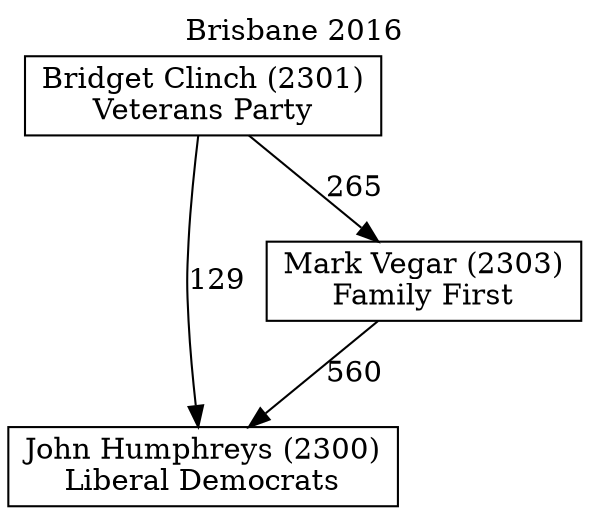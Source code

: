 // House preference flow
digraph "John Humphreys (2300)_Brisbane_2016" {
	graph [label="Brisbane 2016" labelloc=t mclimit=10]
	node [shape=box]
	"John Humphreys (2300)" [label="John Humphreys (2300)
Liberal Democrats"]
	"Bridget Clinch (2301)" [label="Bridget Clinch (2301)
Veterans Party"]
	"Mark Vegar (2303)" [label="Mark Vegar (2303)
Family First"]
	"Bridget Clinch (2301)" -> "Mark Vegar (2303)" [label=265]
	"Mark Vegar (2303)" -> "John Humphreys (2300)" [label=560]
	"Bridget Clinch (2301)" -> "John Humphreys (2300)" [label=129]
}
